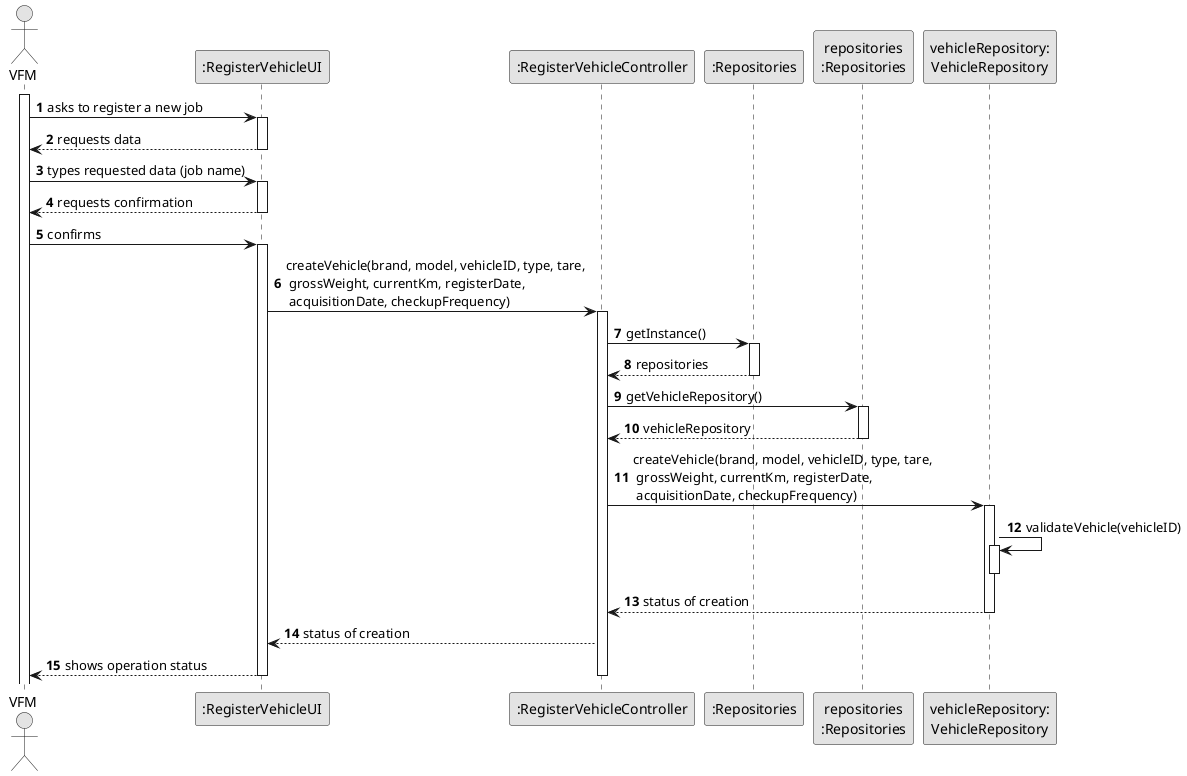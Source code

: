 @startuml
skinparam monochrome true
skinparam packageStyle rectangle
skinparam shadowing false

autonumber

'hide footbox
actor " VFM" as ADM
participant ":RegisterVehicleUI" as UI
participant ":RegisterVehicleController" as CTRL
participant ":Repositories" as RepositorySingleton
participant "repositories\n:Repositories" as PLAT
participant "vehicleRepository:\nVehicleRepository" as VehicleRepository

activate ADM

        ADM -> UI : asks to register a new job

        activate UI

'            UI --> ADM : requests data (reference, description,  informal \n description, technical description, duration, cost)
            'create CTRL


            UI --> ADM : requests data
        deactivate UI

    ADM -> UI : types requested data (job name)
    activate UI

        UI --> ADM : requests confirmation
    deactivate UI

    ADM -> UI : confirms
    activate UI

        UI -> CTRL : createVehicle(brand, model, vehicleID, type, tare,\n grossWeight, currentKm, registerDate,\n acquisitionDate, checkupFrequency)
        activate CTRL


                CTRL -> RepositorySingleton : getInstance()
                activate RepositorySingleton

                    RepositorySingleton --> CTRL: repositories
                deactivate RepositorySingleton

                CTRL -> PLAT : getVehicleRepository()
                activate PLAT

                    PLAT --> CTRL : vehicleRepository
                deactivate PLAT

                CTRL -> VehicleRepository : createVehicle(brand, model, vehicleID, type, tare,\n grossWeight, currentKm, registerDate,\n acquisitionDate, checkupFrequency)
                activate VehicleRepository

                VehicleRepository -> VehicleRepository : validateVehicle(vehicleID)
                activate VehicleRepository
                deactivate VehicleRepository


                    VehicleRepository --> CTRL : status of creation
                deactivate VehicleRepository
                    CTRL --> UI : status of creation
                    UI --> ADM : shows operation status
                    deactivate UI
            deactivate CTRL



@enduml